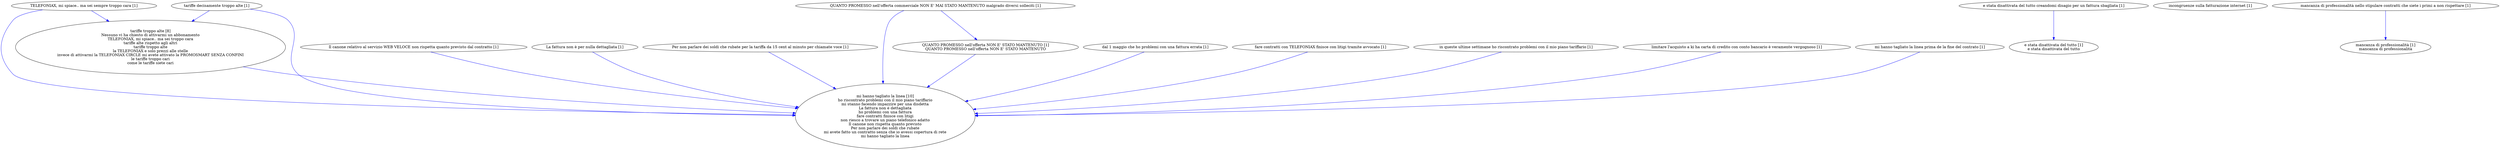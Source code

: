 digraph collapsedGraph {
"mi hanno tagliato la linea [10]\nho riscontrato problemi con il mio piano tariffario\nmi stanno facendo impazzire per una disdetta\nLa fattura non è dettagliata\nho problemi con una fattura\nfare contratti finisce con litigi\nnon riesco a trovare un piano telefonico adatto\nIl canone non rispetta quanto previsto\nPer non parlare dei soldi che rubate\nmi avete fatto un contratto senza che io avessi copertura di rete\nmi hanno tagliato la linea""tariffe troppo alte [8]\nNessuno vi ha chiesto di attivarmi un abbonamento\nTELEFONIAX, mi spiace.. ma sei troppo cara\ntariffe alte rispetto agli altri\ntariffe troppo alte\nla TELEFONIAX e solo prezzi alle stelle\ninvece di attivarmi la TELEFONIAX CIRCLE mi avete attivato la PROMOSMART SENZA CONFINI\nle tariffe troppo cari\ncome le tariffe siete cari""Il canone relativo al servizio WEB VELOCE non rispetta quanto previsto dal contratto [1]""La fattura non è per nulla dettagliata [1]""Per non parlare dei soldi che rubate per la tariffa da 15 cent al minuto per chiamate voce [1]""QUANTO PROMESSO nell'offerta NON E' STATO MANTENUTO [1]\nQUANTO PROMESSO nell'offerta NON E' STATO MANTENUTO""QUANTO PROMESSO nell'offerta commerciale NON E' MAI STATO MANTENUTO malgrado diversi solleciti [1]""TELEFONIAX, mi spiace.. ma sei sempre troppo cara [1]""dal 1 maggio che ho problemi con una fattura errata [1]""e stata disattivata del tutto [1]\ne stata disattivata del tutto""e stata disattivata del tutto creandomi disagio per un fattura sbagliata [1]""fare contratti con TELEFONIAX finisce con litigi tramite avvocato [1]""in queste ultime settimane ho riscontrato problemi con il mio piano tariffario [1]""incongruenze sulla fatturazione internet [1]""limitare l'acquisto a ki ha carta di credito con conto bancario è veramente vergognoso [1]""mancanza di professionalità [1]\nmancanza di professionalità""mancanza di professionalità nello stipulare contratti che siete i primi a non rispettare [1]""mi hanno tagliato la linea prima de la fine del contrato [1]""tariffe decisamente troppo alte [1]""tariffe troppo alte [8]\nNessuno vi ha chiesto di attivarmi un abbonamento\nTELEFONIAX, mi spiace.. ma sei troppo cara\ntariffe alte rispetto agli altri\ntariffe troppo alte\nla TELEFONIAX e solo prezzi alle stelle\ninvece di attivarmi la TELEFONIAX CIRCLE mi avete attivato la PROMOSMART SENZA CONFINI\nle tariffe troppo cari\ncome le tariffe siete cari" -> "mi hanno tagliato la linea [10]\nho riscontrato problemi con il mio piano tariffario\nmi stanno facendo impazzire per una disdetta\nLa fattura non è dettagliata\nho problemi con una fattura\nfare contratti finisce con litigi\nnon riesco a trovare un piano telefonico adatto\nIl canone non rispetta quanto previsto\nPer non parlare dei soldi che rubate\nmi avete fatto un contratto senza che io avessi copertura di rete\nmi hanno tagliato la linea" [color=blue]
"dal 1 maggio che ho problemi con una fattura errata [1]" -> "mi hanno tagliato la linea [10]\nho riscontrato problemi con il mio piano tariffario\nmi stanno facendo impazzire per una disdetta\nLa fattura non è dettagliata\nho problemi con una fattura\nfare contratti finisce con litigi\nnon riesco a trovare un piano telefonico adatto\nIl canone non rispetta quanto previsto\nPer non parlare dei soldi che rubate\nmi avete fatto un contratto senza che io avessi copertura di rete\nmi hanno tagliato la linea" [color=blue]
"Il canone relativo al servizio WEB VELOCE non rispetta quanto previsto dal contratto [1]" -> "mi hanno tagliato la linea [10]\nho riscontrato problemi con il mio piano tariffario\nmi stanno facendo impazzire per una disdetta\nLa fattura non è dettagliata\nho problemi con una fattura\nfare contratti finisce con litigi\nnon riesco a trovare un piano telefonico adatto\nIl canone non rispetta quanto previsto\nPer non parlare dei soldi che rubate\nmi avete fatto un contratto senza che io avessi copertura di rete\nmi hanno tagliato la linea" [color=blue]
"fare contratti con TELEFONIAX finisce con litigi tramite avvocato [1]" -> "mi hanno tagliato la linea [10]\nho riscontrato problemi con il mio piano tariffario\nmi stanno facendo impazzire per una disdetta\nLa fattura non è dettagliata\nho problemi con una fattura\nfare contratti finisce con litigi\nnon riesco a trovare un piano telefonico adatto\nIl canone non rispetta quanto previsto\nPer non parlare dei soldi che rubate\nmi avete fatto un contratto senza che io avessi copertura di rete\nmi hanno tagliato la linea" [color=blue]
"TELEFONIAX, mi spiace.. ma sei sempre troppo cara [1]" -> "mi hanno tagliato la linea [10]\nho riscontrato problemi con il mio piano tariffario\nmi stanno facendo impazzire per una disdetta\nLa fattura non è dettagliata\nho problemi con una fattura\nfare contratti finisce con litigi\nnon riesco a trovare un piano telefonico adatto\nIl canone non rispetta quanto previsto\nPer non parlare dei soldi che rubate\nmi avete fatto un contratto senza che io avessi copertura di rete\nmi hanno tagliato la linea" [color=blue]
"QUANTO PROMESSO nell'offerta commerciale NON E' MAI STATO MANTENUTO malgrado diversi solleciti [1]" -> "mi hanno tagliato la linea [10]\nho riscontrato problemi con il mio piano tariffario\nmi stanno facendo impazzire per una disdetta\nLa fattura non è dettagliata\nho problemi con una fattura\nfare contratti finisce con litigi\nnon riesco a trovare un piano telefonico adatto\nIl canone non rispetta quanto previsto\nPer non parlare dei soldi che rubate\nmi avete fatto un contratto senza che io avessi copertura di rete\nmi hanno tagliato la linea" [color=blue]
"tariffe decisamente troppo alte [1]" -> "mi hanno tagliato la linea [10]\nho riscontrato problemi con il mio piano tariffario\nmi stanno facendo impazzire per una disdetta\nLa fattura non è dettagliata\nho problemi con una fattura\nfare contratti finisce con litigi\nnon riesco a trovare un piano telefonico adatto\nIl canone non rispetta quanto previsto\nPer non parlare dei soldi che rubate\nmi avete fatto un contratto senza che io avessi copertura di rete\nmi hanno tagliato la linea" [color=blue]
"TELEFONIAX, mi spiace.. ma sei sempre troppo cara [1]" -> "tariffe troppo alte [8]\nNessuno vi ha chiesto di attivarmi un abbonamento\nTELEFONIAX, mi spiace.. ma sei troppo cara\ntariffe alte rispetto agli altri\ntariffe troppo alte\nla TELEFONIAX e solo prezzi alle stelle\ninvece di attivarmi la TELEFONIAX CIRCLE mi avete attivato la PROMOSMART SENZA CONFINI\nle tariffe troppo cari\ncome le tariffe siete cari" [color=blue]
"mi hanno tagliato la linea prima de la fine del contrato [1]" -> "mi hanno tagliato la linea [10]\nho riscontrato problemi con il mio piano tariffario\nmi stanno facendo impazzire per una disdetta\nLa fattura non è dettagliata\nho problemi con una fattura\nfare contratti finisce con litigi\nnon riesco a trovare un piano telefonico adatto\nIl canone non rispetta quanto previsto\nPer non parlare dei soldi che rubate\nmi avete fatto un contratto senza che io avessi copertura di rete\nmi hanno tagliato la linea" [color=blue]
"tariffe decisamente troppo alte [1]" -> "tariffe troppo alte [8]\nNessuno vi ha chiesto di attivarmi un abbonamento\nTELEFONIAX, mi spiace.. ma sei troppo cara\ntariffe alte rispetto agli altri\ntariffe troppo alte\nla TELEFONIAX e solo prezzi alle stelle\ninvece di attivarmi la TELEFONIAX CIRCLE mi avete attivato la PROMOSMART SENZA CONFINI\nle tariffe troppo cari\ncome le tariffe siete cari" [color=blue]
"QUANTO PROMESSO nell'offerta NON E' STATO MANTENUTO [1]\nQUANTO PROMESSO nell'offerta NON E' STATO MANTENUTO" -> "mi hanno tagliato la linea [10]\nho riscontrato problemi con il mio piano tariffario\nmi stanno facendo impazzire per una disdetta\nLa fattura non è dettagliata\nho problemi con una fattura\nfare contratti finisce con litigi\nnon riesco a trovare un piano telefonico adatto\nIl canone non rispetta quanto previsto\nPer non parlare dei soldi che rubate\nmi avete fatto un contratto senza che io avessi copertura di rete\nmi hanno tagliato la linea" [color=blue]
"La fattura non è per nulla dettagliata [1]" -> "mi hanno tagliato la linea [10]\nho riscontrato problemi con il mio piano tariffario\nmi stanno facendo impazzire per una disdetta\nLa fattura non è dettagliata\nho problemi con una fattura\nfare contratti finisce con litigi\nnon riesco a trovare un piano telefonico adatto\nIl canone non rispetta quanto previsto\nPer non parlare dei soldi che rubate\nmi avete fatto un contratto senza che io avessi copertura di rete\nmi hanno tagliato la linea" [color=blue]
"limitare l'acquisto a ki ha carta di credito con conto bancario è veramente vergognoso [1]" -> "mi hanno tagliato la linea [10]\nho riscontrato problemi con il mio piano tariffario\nmi stanno facendo impazzire per una disdetta\nLa fattura non è dettagliata\nho problemi con una fattura\nfare contratti finisce con litigi\nnon riesco a trovare un piano telefonico adatto\nIl canone non rispetta quanto previsto\nPer non parlare dei soldi che rubate\nmi avete fatto un contratto senza che io avessi copertura di rete\nmi hanno tagliato la linea" [color=blue]
"Per non parlare dei soldi che rubate per la tariffa da 15 cent al minuto per chiamate voce [1]" -> "mi hanno tagliato la linea [10]\nho riscontrato problemi con il mio piano tariffario\nmi stanno facendo impazzire per una disdetta\nLa fattura non è dettagliata\nho problemi con una fattura\nfare contratti finisce con litigi\nnon riesco a trovare un piano telefonico adatto\nIl canone non rispetta quanto previsto\nPer non parlare dei soldi che rubate\nmi avete fatto un contratto senza che io avessi copertura di rete\nmi hanno tagliato la linea" [color=blue]
"in queste ultime settimane ho riscontrato problemi con il mio piano tariffario [1]" -> "mi hanno tagliato la linea [10]\nho riscontrato problemi con il mio piano tariffario\nmi stanno facendo impazzire per una disdetta\nLa fattura non è dettagliata\nho problemi con una fattura\nfare contratti finisce con litigi\nnon riesco a trovare un piano telefonico adatto\nIl canone non rispetta quanto previsto\nPer non parlare dei soldi che rubate\nmi avete fatto un contratto senza che io avessi copertura di rete\nmi hanno tagliato la linea" [color=blue]
"QUANTO PROMESSO nell'offerta commerciale NON E' MAI STATO MANTENUTO malgrado diversi solleciti [1]" -> "QUANTO PROMESSO nell'offerta NON E' STATO MANTENUTO [1]\nQUANTO PROMESSO nell'offerta NON E' STATO MANTENUTO" [color=blue]
"e stata disattivata del tutto creandomi disagio per un fattura sbagliata [1]" -> "e stata disattivata del tutto [1]\ne stata disattivata del tutto" [color=blue]
"mancanza di professionalità nello stipulare contratti che siete i primi a non rispettare [1]" -> "mancanza di professionalità [1]\nmancanza di professionalità" [color=blue]
}
